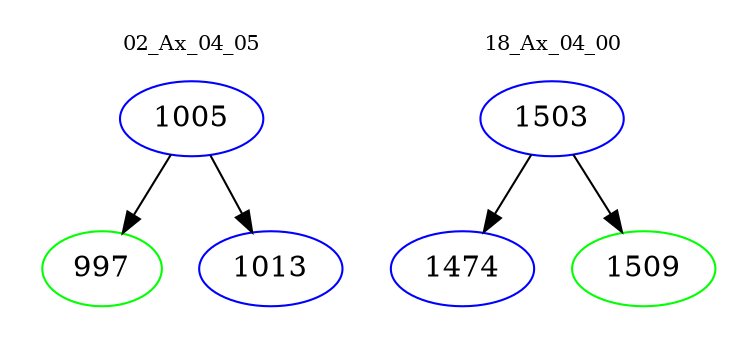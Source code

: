 digraph{
subgraph cluster_0 {
color = white
label = "02_Ax_04_05";
fontsize=10;
T0_1005 [label="1005", color="blue"]
T0_1005 -> T0_997 [color="black"]
T0_997 [label="997", color="green"]
T0_1005 -> T0_1013 [color="black"]
T0_1013 [label="1013", color="blue"]
}
subgraph cluster_1 {
color = white
label = "18_Ax_04_00";
fontsize=10;
T1_1503 [label="1503", color="blue"]
T1_1503 -> T1_1474 [color="black"]
T1_1474 [label="1474", color="blue"]
T1_1503 -> T1_1509 [color="black"]
T1_1509 [label="1509", color="green"]
}
}
